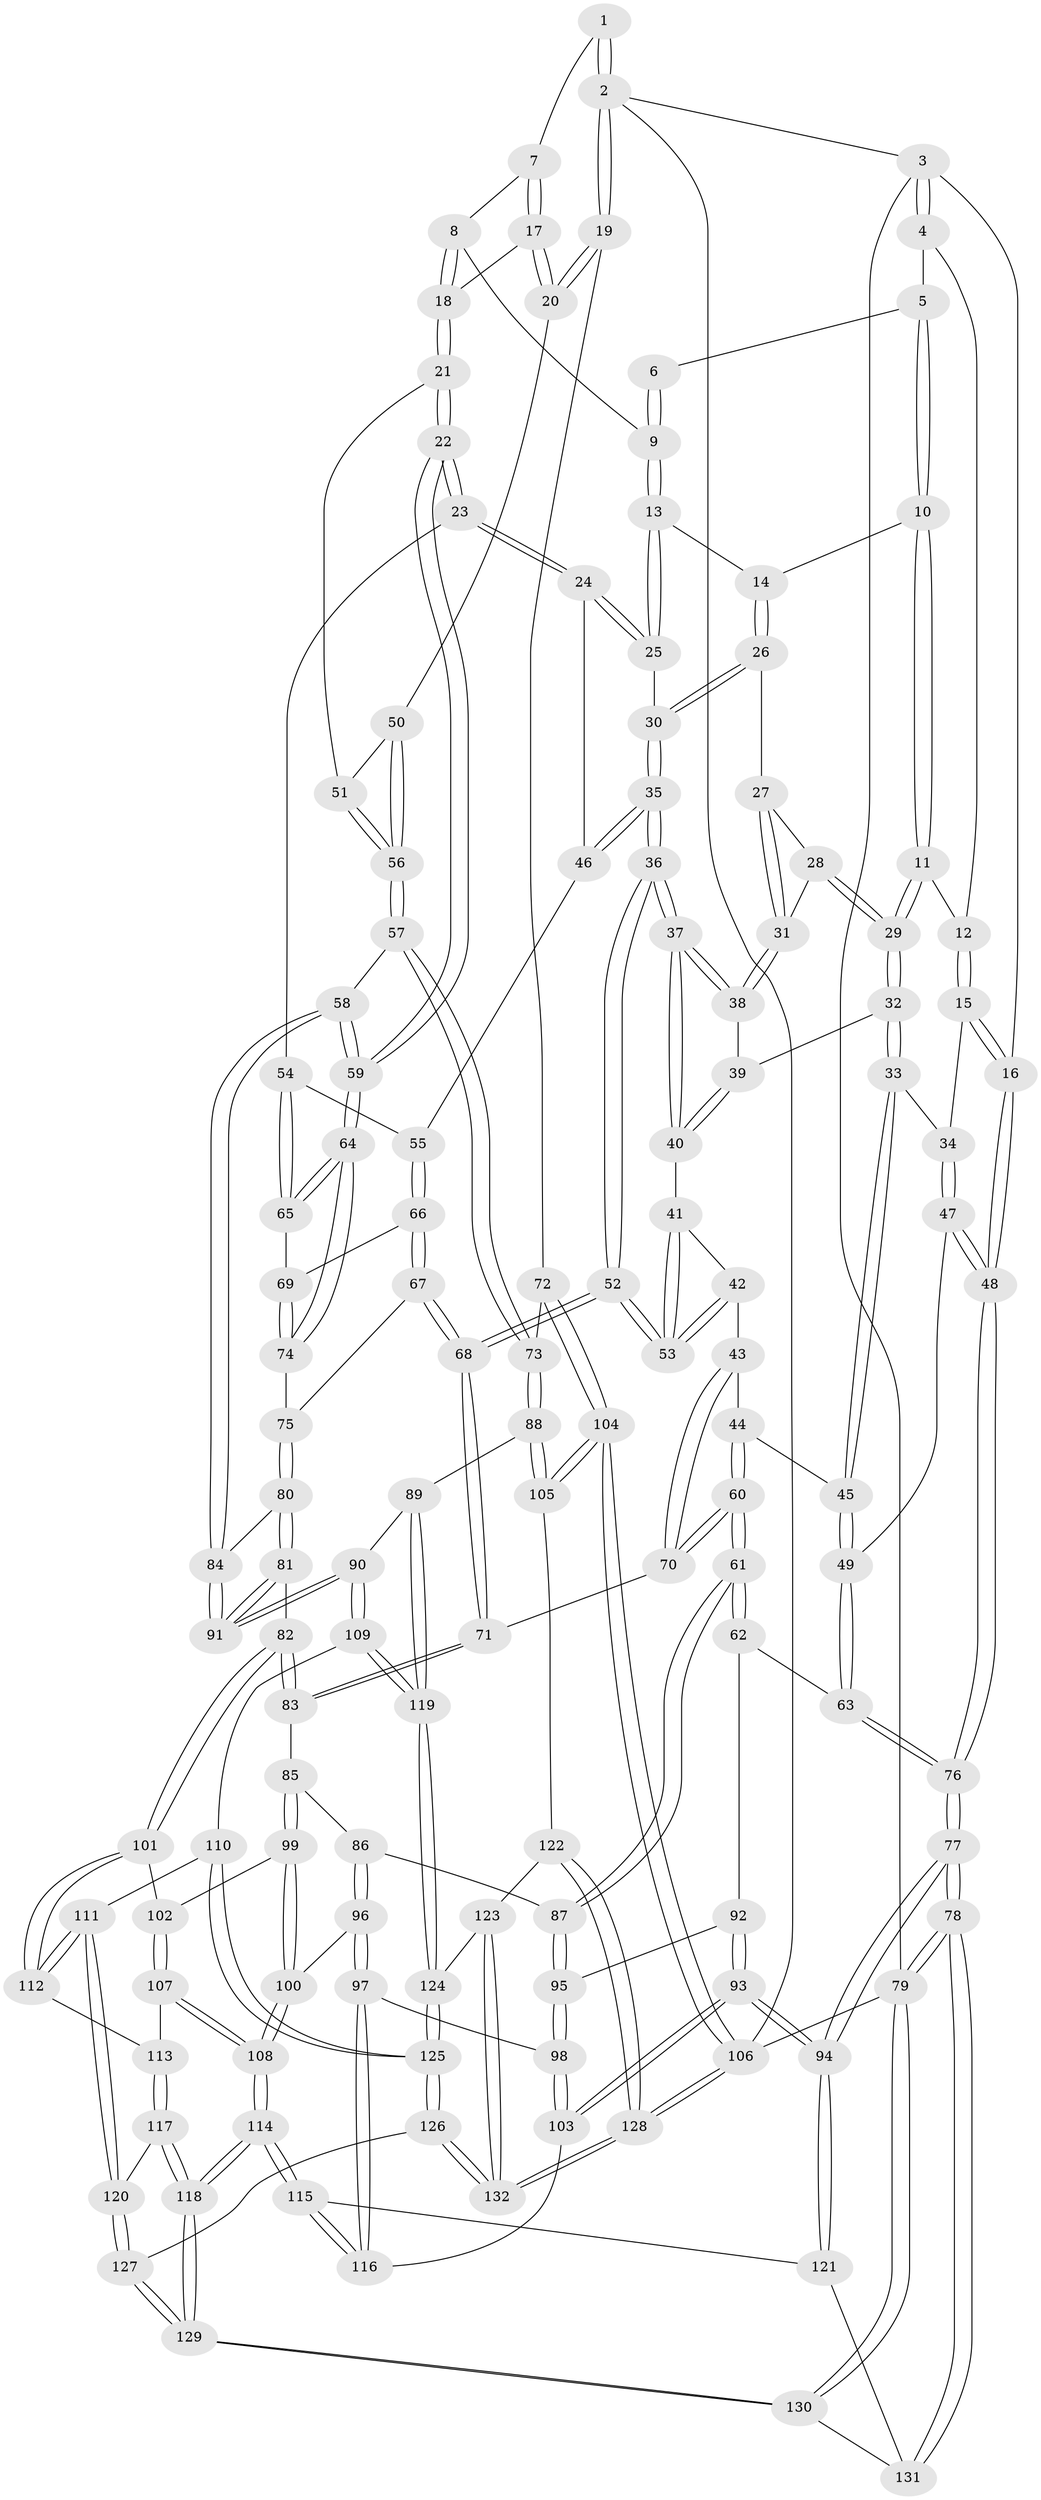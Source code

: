 // coarse degree distribution, {3: 0.3076923076923077, 5: 0.10256410256410256, 4: 0.3076923076923077, 2: 0.10256410256410256, 7: 0.10256410256410256, 9: 0.05128205128205128, 6: 0.02564102564102564}
// Generated by graph-tools (version 1.1) at 2025/05/03/04/25 22:05:24]
// undirected, 132 vertices, 327 edges
graph export_dot {
graph [start="1"]
  node [color=gray90,style=filled];
  1 [pos="+0.8492709889637666+0"];
  2 [pos="+1+0"];
  3 [pos="+0+0"];
  4 [pos="+0.157180632261663+0"];
  5 [pos="+0.30982835019567795+0"];
  6 [pos="+0.6534449924854263+0"];
  7 [pos="+0.8287334378036628+0.01200847242773812"];
  8 [pos="+0.7006617706934225+0.04744687096715583"];
  9 [pos="+0.628568805697666+0"];
  10 [pos="+0.356043137506013+0"];
  11 [pos="+0.3058138953666838+0.08462153380031595"];
  12 [pos="+0.20050261285938076+0.06044956866124114"];
  13 [pos="+0.6055075454383058+0.013533409273218283"];
  14 [pos="+0.42058542350153266+0.04729484458710884"];
  15 [pos="+0.18417626977344284+0.14477217832242661"];
  16 [pos="+0+0"];
  17 [pos="+0.8290101164710753+0.029486892699225664"];
  18 [pos="+0.7759238962068292+0.1569032538321026"];
  19 [pos="+1+0.11887679294151618"];
  20 [pos="+1+0.15234959562497125"];
  21 [pos="+0.7755328600817812+0.17162357580493187"];
  22 [pos="+0.7575578446980753+0.18571863772072705"];
  23 [pos="+0.7045466738682624+0.19347709932566182"];
  24 [pos="+0.6534166966356448+0.17299422016561503"];
  25 [pos="+0.5886020273136626+0.10738255387477"];
  26 [pos="+0.44194234169517693+0.0914120237761999"];
  27 [pos="+0.4069080319771721+0.1246902768591526"];
  28 [pos="+0.3709184538282068+0.14082909612711847"];
  29 [pos="+0.28863018021682957+0.13443281737176258"];
  30 [pos="+0.49300541164754486+0.1477554983824839"];
  31 [pos="+0.38643662508742654+0.16765177871986287"];
  32 [pos="+0.2834014505183312+0.14394599189194918"];
  33 [pos="+0.20758995880726483+0.16539387275690345"];
  34 [pos="+0.1974612090810302+0.15807878617364732"];
  35 [pos="+0.4755988768348533+0.22428436052673514"];
  36 [pos="+0.45352778012126826+0.24766203782948448"];
  37 [pos="+0.4103841045475516+0.2230398288150248"];
  38 [pos="+0.38444282222792214+0.1924862515878632"];
  39 [pos="+0.28364135931171036+0.14426213817420955"];
  40 [pos="+0.3131094683349045+0.23062034130308787"];
  41 [pos="+0.30981694597317827+0.24490488205871158"];
  42 [pos="+0.2728947397868413+0.27625814340769966"];
  43 [pos="+0.2710881710818903+0.2770852769060361"];
  44 [pos="+0.19875177925031073+0.23281529436211104"];
  45 [pos="+0.1981903643323112+0.23215344188026207"];
  46 [pos="+0.5628825952414841+0.24540352827220288"];
  47 [pos="+0+0.2676049402353901"];
  48 [pos="+0+0.1283578309889761"];
  49 [pos="+0.06803261908776821+0.3131759632589325"];
  50 [pos="+1+0.15408357119950514"];
  51 [pos="+0.7787205694662815+0.1723886604587909"];
  52 [pos="+0.42919493073537074+0.35945608664364104"];
  53 [pos="+0.42669231207514513+0.3574556782532213"];
  54 [pos="+0.6763237812249882+0.2460326556230552"];
  55 [pos="+0.5809632502576958+0.2737154172656192"];
  56 [pos="+0.8907260325713183+0.2947891348311204"];
  57 [pos="+0.873781444866839+0.4288347897081946"];
  58 [pos="+0.7897119342933749+0.42907611942737134"];
  59 [pos="+0.7850591384505776+0.4232533755790309"];
  60 [pos="+0.22493599707181025+0.4210314728025992"];
  61 [pos="+0.17673841805941587+0.4578942320546214"];
  62 [pos="+0.14326449698264465+0.4406953974033462"];
  63 [pos="+0.14042220330368554+0.438669015524262"];
  64 [pos="+0.7835507352191475+0.42252493973586547"];
  65 [pos="+0.6580054332168865+0.3118172915994375"];
  66 [pos="+0.5911278900752756+0.3215690493620038"];
  67 [pos="+0.4635022426077314+0.3670342638372423"];
  68 [pos="+0.4293760578574435+0.36247724835442124"];
  69 [pos="+0.6095404661669861+0.3304326132837433"];
  70 [pos="+0.2545555906080552+0.40599031817342357"];
  71 [pos="+0.4126437051192016+0.38627978263919005"];
  72 [pos="+1+0.4021598902215733"];
  73 [pos="+0.9032000108923568+0.441579430269564"];
  74 [pos="+0.6175375757574705+0.396150998514322"];
  75 [pos="+0.5797744476508034+0.43432628213326807"];
  76 [pos="+0+0.5298314242538106"];
  77 [pos="+0+0.7591526675154395"];
  78 [pos="+0+1"];
  79 [pos="+0+1"];
  80 [pos="+0.5934334554304507+0.5091349157177965"];
  81 [pos="+0.572046667595306+0.5537080895724298"];
  82 [pos="+0.5344539107887432+0.5726899448095286"];
  83 [pos="+0.41694704134108407+0.4153359428813205"];
  84 [pos="+0.7802420145555089+0.4427795900956097"];
  85 [pos="+0.3585253199468956+0.5609238811645332"];
  86 [pos="+0.23121829906704247+0.5146538756300263"];
  87 [pos="+0.17932376863639204+0.4685776922796133"];
  88 [pos="+0.9163400672566534+0.7239955045817792"];
  89 [pos="+0.7880768510442975+0.692736690360766"];
  90 [pos="+0.747435334306018+0.6706068898176929"];
  91 [pos="+0.7342999600015782+0.6339737194271174"];
  92 [pos="+0.02411208165280089+0.5581507943228772"];
  93 [pos="+0+0.7548152838042836"];
  94 [pos="+0+0.7576566642416909"];
  95 [pos="+0.142508416378553+0.5697419500223476"];
  96 [pos="+0.2652574050428465+0.6528242594518389"];
  97 [pos="+0.22376359490282158+0.7028731576306684"];
  98 [pos="+0.13437232532602503+0.5982426758635935"];
  99 [pos="+0.36326216853800675+0.5710710412463162"];
  100 [pos="+0.30274321627677675+0.6437678270344879"];
  101 [pos="+0.525936308129993+0.5863214471590766"];
  102 [pos="+0.41104396119186926+0.6026162849458837"];
  103 [pos="+0+0.6927390540762276"];
  104 [pos="+1+0.745854177012355"];
  105 [pos="+0.9238264641663364+0.7302052247430068"];
  106 [pos="+1+1"];
  107 [pos="+0.3952241748649087+0.6865945653554452"];
  108 [pos="+0.36928234069546034+0.7037000235985988"];
  109 [pos="+0.5706259975234704+0.7802277666968395"];
  110 [pos="+0.5704612384385924+0.7802522164422667"];
  111 [pos="+0.5687922831655363+0.7803326799289011"];
  112 [pos="+0.5421421982822033+0.7329501744509344"];
  113 [pos="+0.4483544521875076+0.7122309391132301"];
  114 [pos="+0.31246696178296796+0.8207211670009902"];
  115 [pos="+0.23347289188570905+0.7951963140146164"];
  116 [pos="+0.22045075621510438+0.7647689360641857"];
  117 [pos="+0.3564016624838949+0.8342210734357725"];
  118 [pos="+0.3305031114516568+0.8380124844835812"];
  119 [pos="+0.7181815159299819+0.8652123113374908"];
  120 [pos="+0.5343038763433184+0.8254769323309111"];
  121 [pos="+0.19439115279222113+0.8313839586183029"];
  122 [pos="+0.8977279819225615+0.7952295517615541"];
  123 [pos="+0.7841629923163489+0.9046417006175463"];
  124 [pos="+0.733547831618759+0.8903937539073093"];
  125 [pos="+0.6729720589871956+0.9503103426381161"];
  126 [pos="+0.5451719157220472+1"];
  127 [pos="+0.5337635787370574+1"];
  128 [pos="+1+1"];
  129 [pos="+0.35951688059414205+1"];
  130 [pos="+0.2572773371931744+1"];
  131 [pos="+0.17528561126374767+0.8689913361363066"];
  132 [pos="+0.9649768826306314+1"];
  1 -- 2;
  1 -- 2;
  1 -- 7;
  2 -- 3;
  2 -- 19;
  2 -- 19;
  2 -- 106;
  3 -- 4;
  3 -- 4;
  3 -- 16;
  3 -- 79;
  4 -- 5;
  4 -- 12;
  5 -- 6;
  5 -- 10;
  5 -- 10;
  6 -- 9;
  6 -- 9;
  7 -- 8;
  7 -- 17;
  7 -- 17;
  8 -- 9;
  8 -- 18;
  8 -- 18;
  9 -- 13;
  9 -- 13;
  10 -- 11;
  10 -- 11;
  10 -- 14;
  11 -- 12;
  11 -- 29;
  11 -- 29;
  12 -- 15;
  12 -- 15;
  13 -- 14;
  13 -- 25;
  13 -- 25;
  14 -- 26;
  14 -- 26;
  15 -- 16;
  15 -- 16;
  15 -- 34;
  16 -- 48;
  16 -- 48;
  17 -- 18;
  17 -- 20;
  17 -- 20;
  18 -- 21;
  18 -- 21;
  19 -- 20;
  19 -- 20;
  19 -- 72;
  20 -- 50;
  21 -- 22;
  21 -- 22;
  21 -- 51;
  22 -- 23;
  22 -- 23;
  22 -- 59;
  22 -- 59;
  23 -- 24;
  23 -- 24;
  23 -- 54;
  24 -- 25;
  24 -- 25;
  24 -- 46;
  25 -- 30;
  26 -- 27;
  26 -- 30;
  26 -- 30;
  27 -- 28;
  27 -- 31;
  27 -- 31;
  28 -- 29;
  28 -- 29;
  28 -- 31;
  29 -- 32;
  29 -- 32;
  30 -- 35;
  30 -- 35;
  31 -- 38;
  31 -- 38;
  32 -- 33;
  32 -- 33;
  32 -- 39;
  33 -- 34;
  33 -- 45;
  33 -- 45;
  34 -- 47;
  34 -- 47;
  35 -- 36;
  35 -- 36;
  35 -- 46;
  35 -- 46;
  36 -- 37;
  36 -- 37;
  36 -- 52;
  36 -- 52;
  37 -- 38;
  37 -- 38;
  37 -- 40;
  37 -- 40;
  38 -- 39;
  39 -- 40;
  39 -- 40;
  40 -- 41;
  41 -- 42;
  41 -- 53;
  41 -- 53;
  42 -- 43;
  42 -- 53;
  42 -- 53;
  43 -- 44;
  43 -- 70;
  43 -- 70;
  44 -- 45;
  44 -- 60;
  44 -- 60;
  45 -- 49;
  45 -- 49;
  46 -- 55;
  47 -- 48;
  47 -- 48;
  47 -- 49;
  48 -- 76;
  48 -- 76;
  49 -- 63;
  49 -- 63;
  50 -- 51;
  50 -- 56;
  50 -- 56;
  51 -- 56;
  51 -- 56;
  52 -- 53;
  52 -- 53;
  52 -- 68;
  52 -- 68;
  54 -- 55;
  54 -- 65;
  54 -- 65;
  55 -- 66;
  55 -- 66;
  56 -- 57;
  56 -- 57;
  57 -- 58;
  57 -- 73;
  57 -- 73;
  58 -- 59;
  58 -- 59;
  58 -- 84;
  58 -- 84;
  59 -- 64;
  59 -- 64;
  60 -- 61;
  60 -- 61;
  60 -- 70;
  60 -- 70;
  61 -- 62;
  61 -- 62;
  61 -- 87;
  61 -- 87;
  62 -- 63;
  62 -- 92;
  63 -- 76;
  63 -- 76;
  64 -- 65;
  64 -- 65;
  64 -- 74;
  64 -- 74;
  65 -- 69;
  66 -- 67;
  66 -- 67;
  66 -- 69;
  67 -- 68;
  67 -- 68;
  67 -- 75;
  68 -- 71;
  68 -- 71;
  69 -- 74;
  69 -- 74;
  70 -- 71;
  71 -- 83;
  71 -- 83;
  72 -- 73;
  72 -- 104;
  72 -- 104;
  73 -- 88;
  73 -- 88;
  74 -- 75;
  75 -- 80;
  75 -- 80;
  76 -- 77;
  76 -- 77;
  77 -- 78;
  77 -- 78;
  77 -- 94;
  77 -- 94;
  78 -- 79;
  78 -- 79;
  78 -- 131;
  78 -- 131;
  79 -- 106;
  79 -- 130;
  79 -- 130;
  80 -- 81;
  80 -- 81;
  80 -- 84;
  81 -- 82;
  81 -- 91;
  81 -- 91;
  82 -- 83;
  82 -- 83;
  82 -- 101;
  82 -- 101;
  83 -- 85;
  84 -- 91;
  84 -- 91;
  85 -- 86;
  85 -- 99;
  85 -- 99;
  86 -- 87;
  86 -- 96;
  86 -- 96;
  87 -- 95;
  87 -- 95;
  88 -- 89;
  88 -- 105;
  88 -- 105;
  89 -- 90;
  89 -- 119;
  89 -- 119;
  90 -- 91;
  90 -- 91;
  90 -- 109;
  90 -- 109;
  92 -- 93;
  92 -- 93;
  92 -- 95;
  93 -- 94;
  93 -- 94;
  93 -- 103;
  93 -- 103;
  94 -- 121;
  94 -- 121;
  95 -- 98;
  95 -- 98;
  96 -- 97;
  96 -- 97;
  96 -- 100;
  97 -- 98;
  97 -- 116;
  97 -- 116;
  98 -- 103;
  98 -- 103;
  99 -- 100;
  99 -- 100;
  99 -- 102;
  100 -- 108;
  100 -- 108;
  101 -- 102;
  101 -- 112;
  101 -- 112;
  102 -- 107;
  102 -- 107;
  103 -- 116;
  104 -- 105;
  104 -- 105;
  104 -- 106;
  104 -- 106;
  105 -- 122;
  106 -- 128;
  106 -- 128;
  107 -- 108;
  107 -- 108;
  107 -- 113;
  108 -- 114;
  108 -- 114;
  109 -- 110;
  109 -- 119;
  109 -- 119;
  110 -- 111;
  110 -- 125;
  110 -- 125;
  111 -- 112;
  111 -- 112;
  111 -- 120;
  111 -- 120;
  112 -- 113;
  113 -- 117;
  113 -- 117;
  114 -- 115;
  114 -- 115;
  114 -- 118;
  114 -- 118;
  115 -- 116;
  115 -- 116;
  115 -- 121;
  117 -- 118;
  117 -- 118;
  117 -- 120;
  118 -- 129;
  118 -- 129;
  119 -- 124;
  119 -- 124;
  120 -- 127;
  120 -- 127;
  121 -- 131;
  122 -- 123;
  122 -- 128;
  122 -- 128;
  123 -- 124;
  123 -- 132;
  123 -- 132;
  124 -- 125;
  124 -- 125;
  125 -- 126;
  125 -- 126;
  126 -- 127;
  126 -- 132;
  126 -- 132;
  127 -- 129;
  127 -- 129;
  128 -- 132;
  128 -- 132;
  129 -- 130;
  129 -- 130;
  130 -- 131;
}
